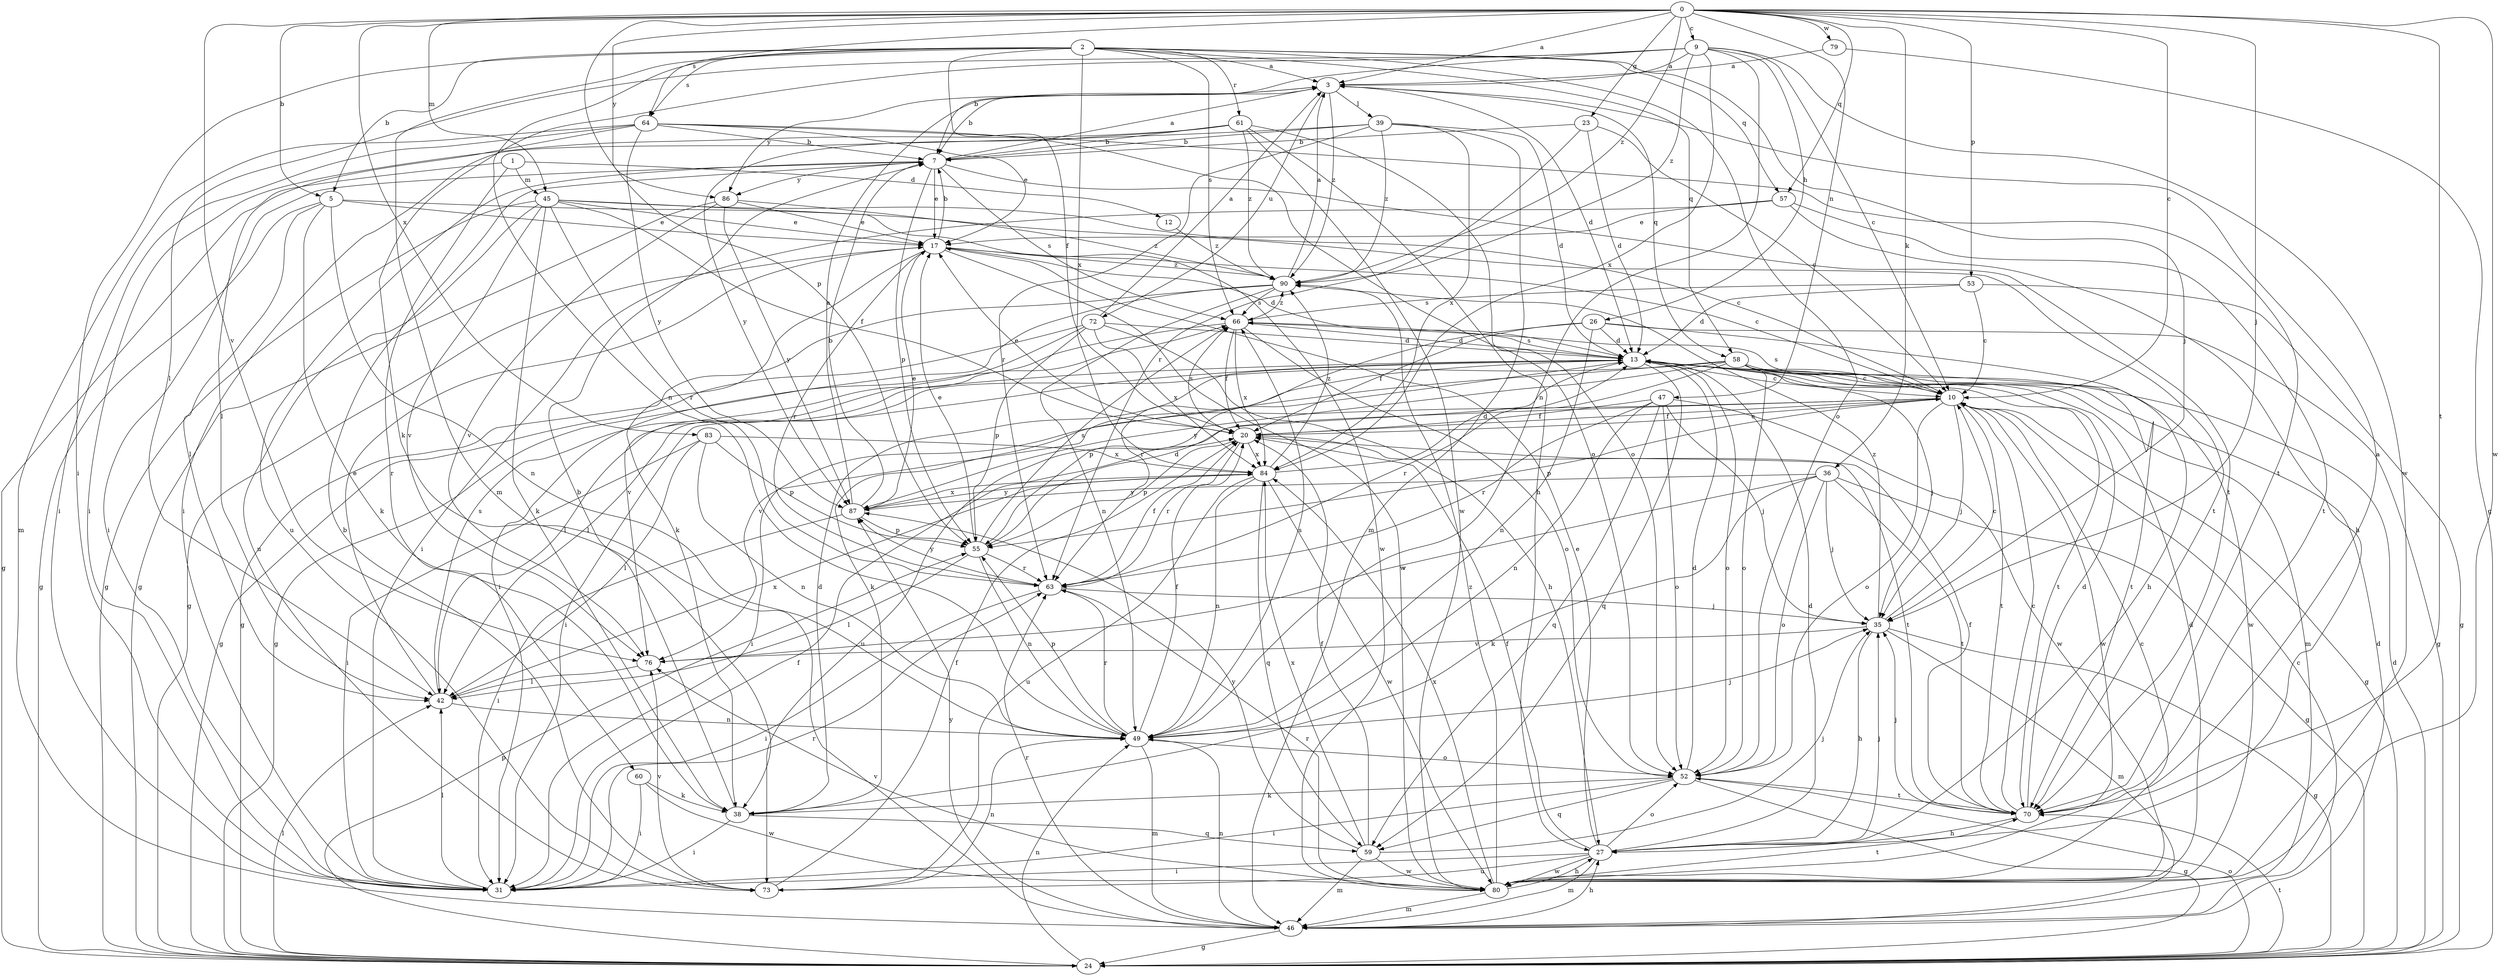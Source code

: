 strict digraph  {
0;
1;
2;
3;
5;
7;
9;
10;
12;
13;
17;
20;
23;
24;
26;
27;
31;
35;
36;
38;
39;
42;
45;
46;
47;
49;
52;
53;
55;
57;
58;
59;
60;
61;
63;
64;
66;
70;
72;
73;
76;
79;
80;
83;
84;
86;
87;
90;
0 -> 3  [label=a];
0 -> 5  [label=b];
0 -> 9  [label=c];
0 -> 10  [label=c];
0 -> 23  [label=g];
0 -> 35  [label=j];
0 -> 36  [label=k];
0 -> 45  [label=m];
0 -> 47  [label=n];
0 -> 53  [label=p];
0 -> 55  [label=p];
0 -> 57  [label=q];
0 -> 64  [label=s];
0 -> 70  [label=t];
0 -> 76  [label=v];
0 -> 79  [label=w];
0 -> 80  [label=w];
0 -> 83  [label=x];
0 -> 86  [label=y];
0 -> 90  [label=z];
1 -> 12  [label=d];
1 -> 24  [label=g];
1 -> 45  [label=m];
1 -> 60  [label=r];
2 -> 3  [label=a];
2 -> 5  [label=b];
2 -> 20  [label=f];
2 -> 31  [label=i];
2 -> 35  [label=j];
2 -> 46  [label=m];
2 -> 49  [label=n];
2 -> 52  [label=o];
2 -> 57  [label=q];
2 -> 58  [label=q];
2 -> 61  [label=r];
2 -> 64  [label=s];
2 -> 66  [label=s];
2 -> 84  [label=x];
3 -> 7  [label=b];
3 -> 13  [label=d];
3 -> 39  [label=l];
3 -> 58  [label=q];
3 -> 72  [label=u];
3 -> 86  [label=y];
3 -> 90  [label=z];
5 -> 17  [label=e];
5 -> 24  [label=g];
5 -> 38  [label=k];
5 -> 42  [label=l];
5 -> 49  [label=n];
5 -> 70  [label=t];
7 -> 3  [label=a];
7 -> 17  [label=e];
7 -> 31  [label=i];
7 -> 55  [label=p];
7 -> 66  [label=s];
7 -> 70  [label=t];
7 -> 73  [label=u];
7 -> 86  [label=y];
9 -> 3  [label=a];
9 -> 7  [label=b];
9 -> 10  [label=c];
9 -> 26  [label=h];
9 -> 38  [label=k];
9 -> 42  [label=l];
9 -> 49  [label=n];
9 -> 80  [label=w];
9 -> 84  [label=x];
9 -> 90  [label=z];
10 -> 20  [label=f];
10 -> 24  [label=g];
10 -> 31  [label=i];
10 -> 35  [label=j];
10 -> 52  [label=o];
10 -> 55  [label=p];
10 -> 66  [label=s];
10 -> 70  [label=t];
10 -> 73  [label=u];
10 -> 80  [label=w];
12 -> 90  [label=z];
13 -> 10  [label=c];
13 -> 31  [label=i];
13 -> 38  [label=k];
13 -> 42  [label=l];
13 -> 46  [label=m];
13 -> 52  [label=o];
13 -> 55  [label=p];
13 -> 59  [label=q];
13 -> 66  [label=s];
13 -> 70  [label=t];
17 -> 7  [label=b];
17 -> 10  [label=c];
17 -> 13  [label=d];
17 -> 24  [label=g];
17 -> 38  [label=k];
17 -> 63  [label=r];
17 -> 80  [label=w];
17 -> 90  [label=z];
20 -> 10  [label=c];
20 -> 17  [label=e];
20 -> 55  [label=p];
20 -> 63  [label=r];
20 -> 66  [label=s];
20 -> 70  [label=t];
20 -> 84  [label=x];
23 -> 7  [label=b];
23 -> 10  [label=c];
23 -> 13  [label=d];
23 -> 63  [label=r];
24 -> 13  [label=d];
24 -> 42  [label=l];
24 -> 49  [label=n];
24 -> 52  [label=o];
24 -> 55  [label=p];
24 -> 70  [label=t];
26 -> 13  [label=d];
26 -> 20  [label=f];
26 -> 24  [label=g];
26 -> 27  [label=h];
26 -> 49  [label=n];
26 -> 63  [label=r];
27 -> 13  [label=d];
27 -> 17  [label=e];
27 -> 20  [label=f];
27 -> 31  [label=i];
27 -> 35  [label=j];
27 -> 46  [label=m];
27 -> 52  [label=o];
27 -> 73  [label=u];
27 -> 80  [label=w];
31 -> 20  [label=f];
31 -> 42  [label=l];
31 -> 63  [label=r];
35 -> 10  [label=c];
35 -> 24  [label=g];
35 -> 27  [label=h];
35 -> 46  [label=m];
35 -> 76  [label=v];
35 -> 90  [label=z];
36 -> 24  [label=g];
36 -> 35  [label=j];
36 -> 38  [label=k];
36 -> 52  [label=o];
36 -> 70  [label=t];
36 -> 76  [label=v];
36 -> 87  [label=y];
38 -> 7  [label=b];
38 -> 13  [label=d];
38 -> 31  [label=i];
38 -> 59  [label=q];
39 -> 7  [label=b];
39 -> 13  [label=d];
39 -> 31  [label=i];
39 -> 46  [label=m];
39 -> 63  [label=r];
39 -> 84  [label=x];
39 -> 90  [label=z];
42 -> 17  [label=e];
42 -> 49  [label=n];
42 -> 66  [label=s];
42 -> 84  [label=x];
45 -> 10  [label=c];
45 -> 17  [label=e];
45 -> 20  [label=f];
45 -> 24  [label=g];
45 -> 38  [label=k];
45 -> 63  [label=r];
45 -> 73  [label=u];
45 -> 76  [label=v];
45 -> 80  [label=w];
46 -> 10  [label=c];
46 -> 13  [label=d];
46 -> 24  [label=g];
46 -> 27  [label=h];
46 -> 49  [label=n];
46 -> 63  [label=r];
46 -> 87  [label=y];
47 -> 20  [label=f];
47 -> 35  [label=j];
47 -> 49  [label=n];
47 -> 52  [label=o];
47 -> 59  [label=q];
47 -> 63  [label=r];
47 -> 80  [label=w];
49 -> 20  [label=f];
49 -> 35  [label=j];
49 -> 46  [label=m];
49 -> 52  [label=o];
49 -> 55  [label=p];
49 -> 63  [label=r];
49 -> 66  [label=s];
52 -> 13  [label=d];
52 -> 24  [label=g];
52 -> 31  [label=i];
52 -> 38  [label=k];
52 -> 59  [label=q];
52 -> 70  [label=t];
53 -> 10  [label=c];
53 -> 13  [label=d];
53 -> 24  [label=g];
53 -> 66  [label=s];
55 -> 13  [label=d];
55 -> 17  [label=e];
55 -> 42  [label=l];
55 -> 49  [label=n];
55 -> 63  [label=r];
55 -> 66  [label=s];
57 -> 17  [label=e];
57 -> 27  [label=h];
57 -> 31  [label=i];
57 -> 70  [label=t];
58 -> 10  [label=c];
58 -> 35  [label=j];
58 -> 42  [label=l];
58 -> 52  [label=o];
58 -> 63  [label=r];
58 -> 70  [label=t];
58 -> 76  [label=v];
58 -> 80  [label=w];
58 -> 87  [label=y];
59 -> 20  [label=f];
59 -> 35  [label=j];
59 -> 46  [label=m];
59 -> 80  [label=w];
59 -> 84  [label=x];
59 -> 87  [label=y];
60 -> 31  [label=i];
60 -> 38  [label=k];
60 -> 80  [label=w];
61 -> 7  [label=b];
61 -> 27  [label=h];
61 -> 31  [label=i];
61 -> 52  [label=o];
61 -> 80  [label=w];
61 -> 87  [label=y];
61 -> 90  [label=z];
63 -> 20  [label=f];
63 -> 31  [label=i];
63 -> 35  [label=j];
63 -> 87  [label=y];
64 -> 7  [label=b];
64 -> 17  [label=e];
64 -> 31  [label=i];
64 -> 42  [label=l];
64 -> 46  [label=m];
64 -> 52  [label=o];
64 -> 70  [label=t];
64 -> 87  [label=y];
66 -> 13  [label=d];
66 -> 20  [label=f];
66 -> 24  [label=g];
66 -> 52  [label=o];
66 -> 84  [label=x];
66 -> 90  [label=z];
70 -> 3  [label=a];
70 -> 10  [label=c];
70 -> 13  [label=d];
70 -> 20  [label=f];
70 -> 27  [label=h];
70 -> 35  [label=j];
72 -> 3  [label=a];
72 -> 13  [label=d];
72 -> 24  [label=g];
72 -> 27  [label=h];
72 -> 55  [label=p];
72 -> 76  [label=v];
72 -> 84  [label=x];
73 -> 7  [label=b];
73 -> 20  [label=f];
73 -> 49  [label=n];
73 -> 76  [label=v];
76 -> 42  [label=l];
79 -> 3  [label=a];
79 -> 24  [label=g];
80 -> 10  [label=c];
80 -> 13  [label=d];
80 -> 27  [label=h];
80 -> 46  [label=m];
80 -> 63  [label=r];
80 -> 70  [label=t];
80 -> 76  [label=v];
80 -> 84  [label=x];
80 -> 90  [label=z];
83 -> 31  [label=i];
83 -> 42  [label=l];
83 -> 49  [label=n];
83 -> 55  [label=p];
83 -> 84  [label=x];
84 -> 13  [label=d];
84 -> 49  [label=n];
84 -> 59  [label=q];
84 -> 73  [label=u];
84 -> 80  [label=w];
84 -> 87  [label=y];
84 -> 90  [label=z];
86 -> 17  [label=e];
86 -> 24  [label=g];
86 -> 76  [label=v];
86 -> 87  [label=y];
86 -> 90  [label=z];
87 -> 3  [label=a];
87 -> 7  [label=b];
87 -> 17  [label=e];
87 -> 31  [label=i];
87 -> 55  [label=p];
87 -> 84  [label=x];
90 -> 3  [label=a];
90 -> 24  [label=g];
90 -> 31  [label=i];
90 -> 49  [label=n];
90 -> 66  [label=s];
}
